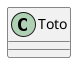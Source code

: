{
  "sha1": "scoyxqmj55wa269596wzb4jt0nt7f53",
  "insertion": {
    "when": "2024-06-04T17:28:44.965Z",
    "user": "plantuml@gmail.com"
  }
}
@startuml
skinparam CircledCharacterFontSize 18
class Toto
@enduml
